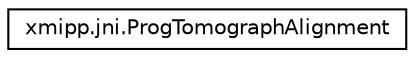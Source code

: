 digraph "Graphical Class Hierarchy"
{
  edge [fontname="Helvetica",fontsize="10",labelfontname="Helvetica",labelfontsize="10"];
  node [fontname="Helvetica",fontsize="10",shape=record];
  rankdir="LR";
  Node0 [label="xmipp.jni.ProgTomographAlignment",height=0.2,width=0.4,color="black", fillcolor="white", style="filled",URL="$classxmipp_1_1jni_1_1ProgTomographAlignment.html"];
}
